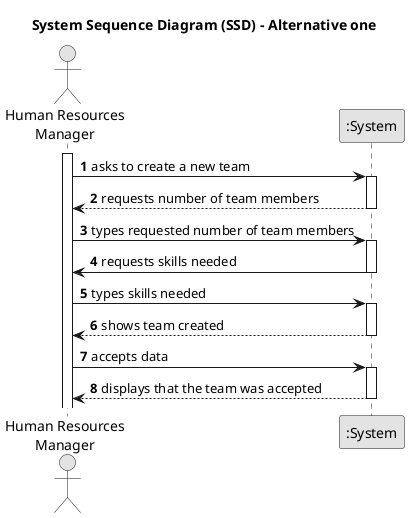 @startuml
skinparam monochrome true
skinparam packageStyle rectangle
skinparam shadowing false

title System Sequence Diagram (SSD) - Alternative one

autonumber

actor "Human Resources\nManager" as Employee
participant ":System" as System

activate Employee

    Employee -> System : asks to create a new team
    activate System

        System --> Employee : requests number of team members
    deactivate System

    Employee -> System : types requested number of team members
    activate System

    System -> Employee : requests skills needed
    deactivate System

    Employee -> System : types skills needed

    activate System

        System --> Employee : shows team created
    deactivate System


    Employee -> System : accepts data
    activate System

        System --> Employee : displays that the team was accepted
    deactivate System
@enduml